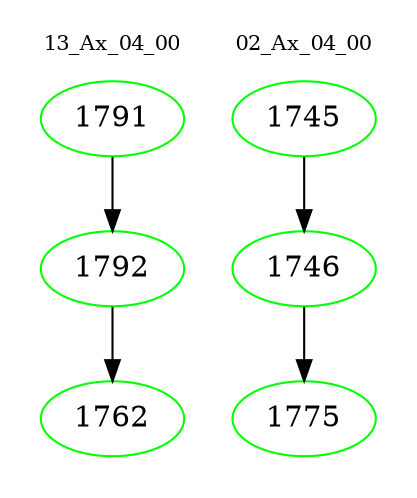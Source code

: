 digraph{
subgraph cluster_0 {
color = white
label = "13_Ax_04_00";
fontsize=10;
T0_1791 [label="1791", color="green"]
T0_1791 -> T0_1792 [color="black"]
T0_1792 [label="1792", color="green"]
T0_1792 -> T0_1762 [color="black"]
T0_1762 [label="1762", color="green"]
}
subgraph cluster_1 {
color = white
label = "02_Ax_04_00";
fontsize=10;
T1_1745 [label="1745", color="green"]
T1_1745 -> T1_1746 [color="black"]
T1_1746 [label="1746", color="green"]
T1_1746 -> T1_1775 [color="black"]
T1_1775 [label="1775", color="green"]
}
}
